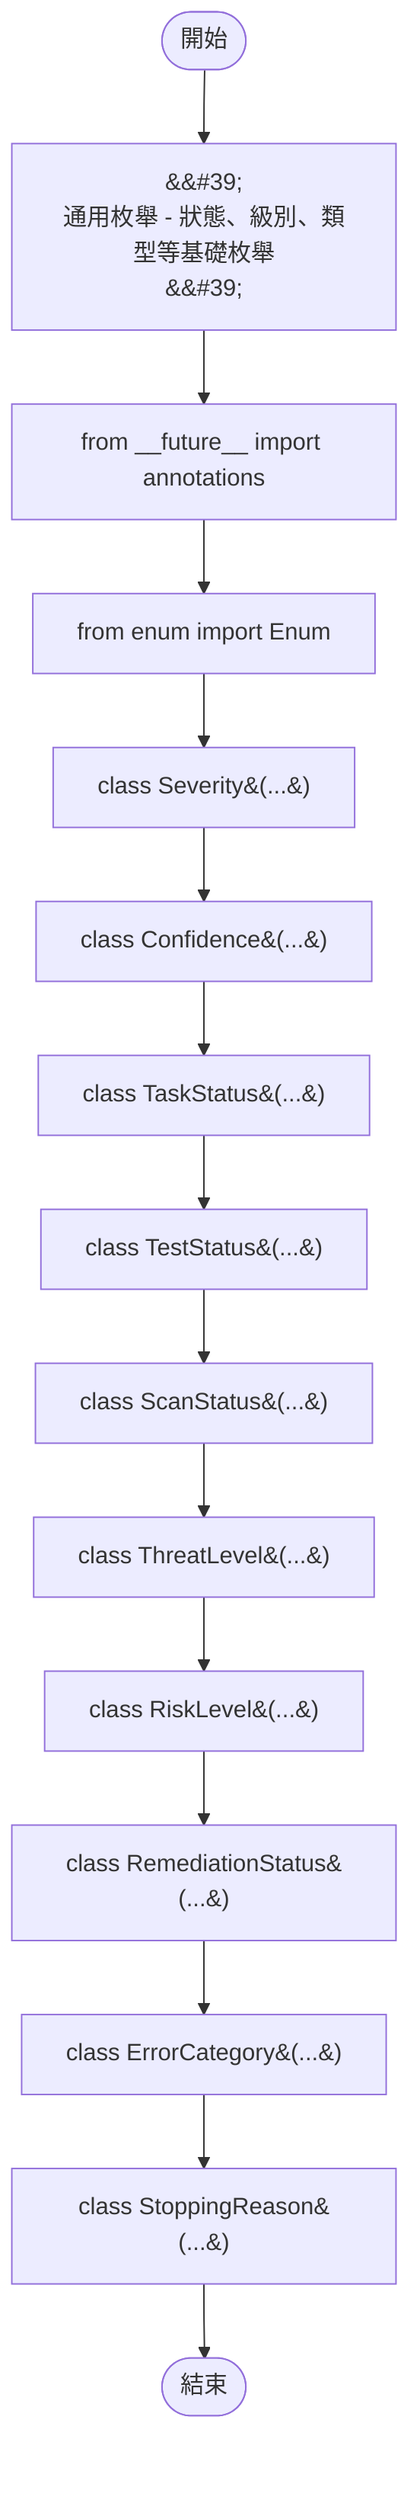 flowchart TB
    n1([開始])
    n2([結束])
    n3[&amp;&#35;39;\n通用枚舉 - 狀態、級別、類型等基礎枚舉\n&amp;&#35;39;]
    n4[from __future__ import annotations]
    n5[from enum import Enum]
    n6[class Severity&#40;...&#41;]
    n7[class Confidence&#40;...&#41;]
    n8[class TaskStatus&#40;...&#41;]
    n9[class TestStatus&#40;...&#41;]
    n10[class ScanStatus&#40;...&#41;]
    n11[class ThreatLevel&#40;...&#41;]
    n12[class RiskLevel&#40;...&#41;]
    n13[class RemediationStatus&#40;...&#41;]
    n14[class ErrorCategory&#40;...&#41;]
    n15[class StoppingReason&#40;...&#41;]
    n1 --> n3
    n3 --> n4
    n4 --> n5
    n5 --> n6
    n6 --> n7
    n7 --> n8
    n8 --> n9
    n9 --> n10
    n10 --> n11
    n11 --> n12
    n12 --> n13
    n13 --> n14
    n14 --> n15
    n15 --> n2